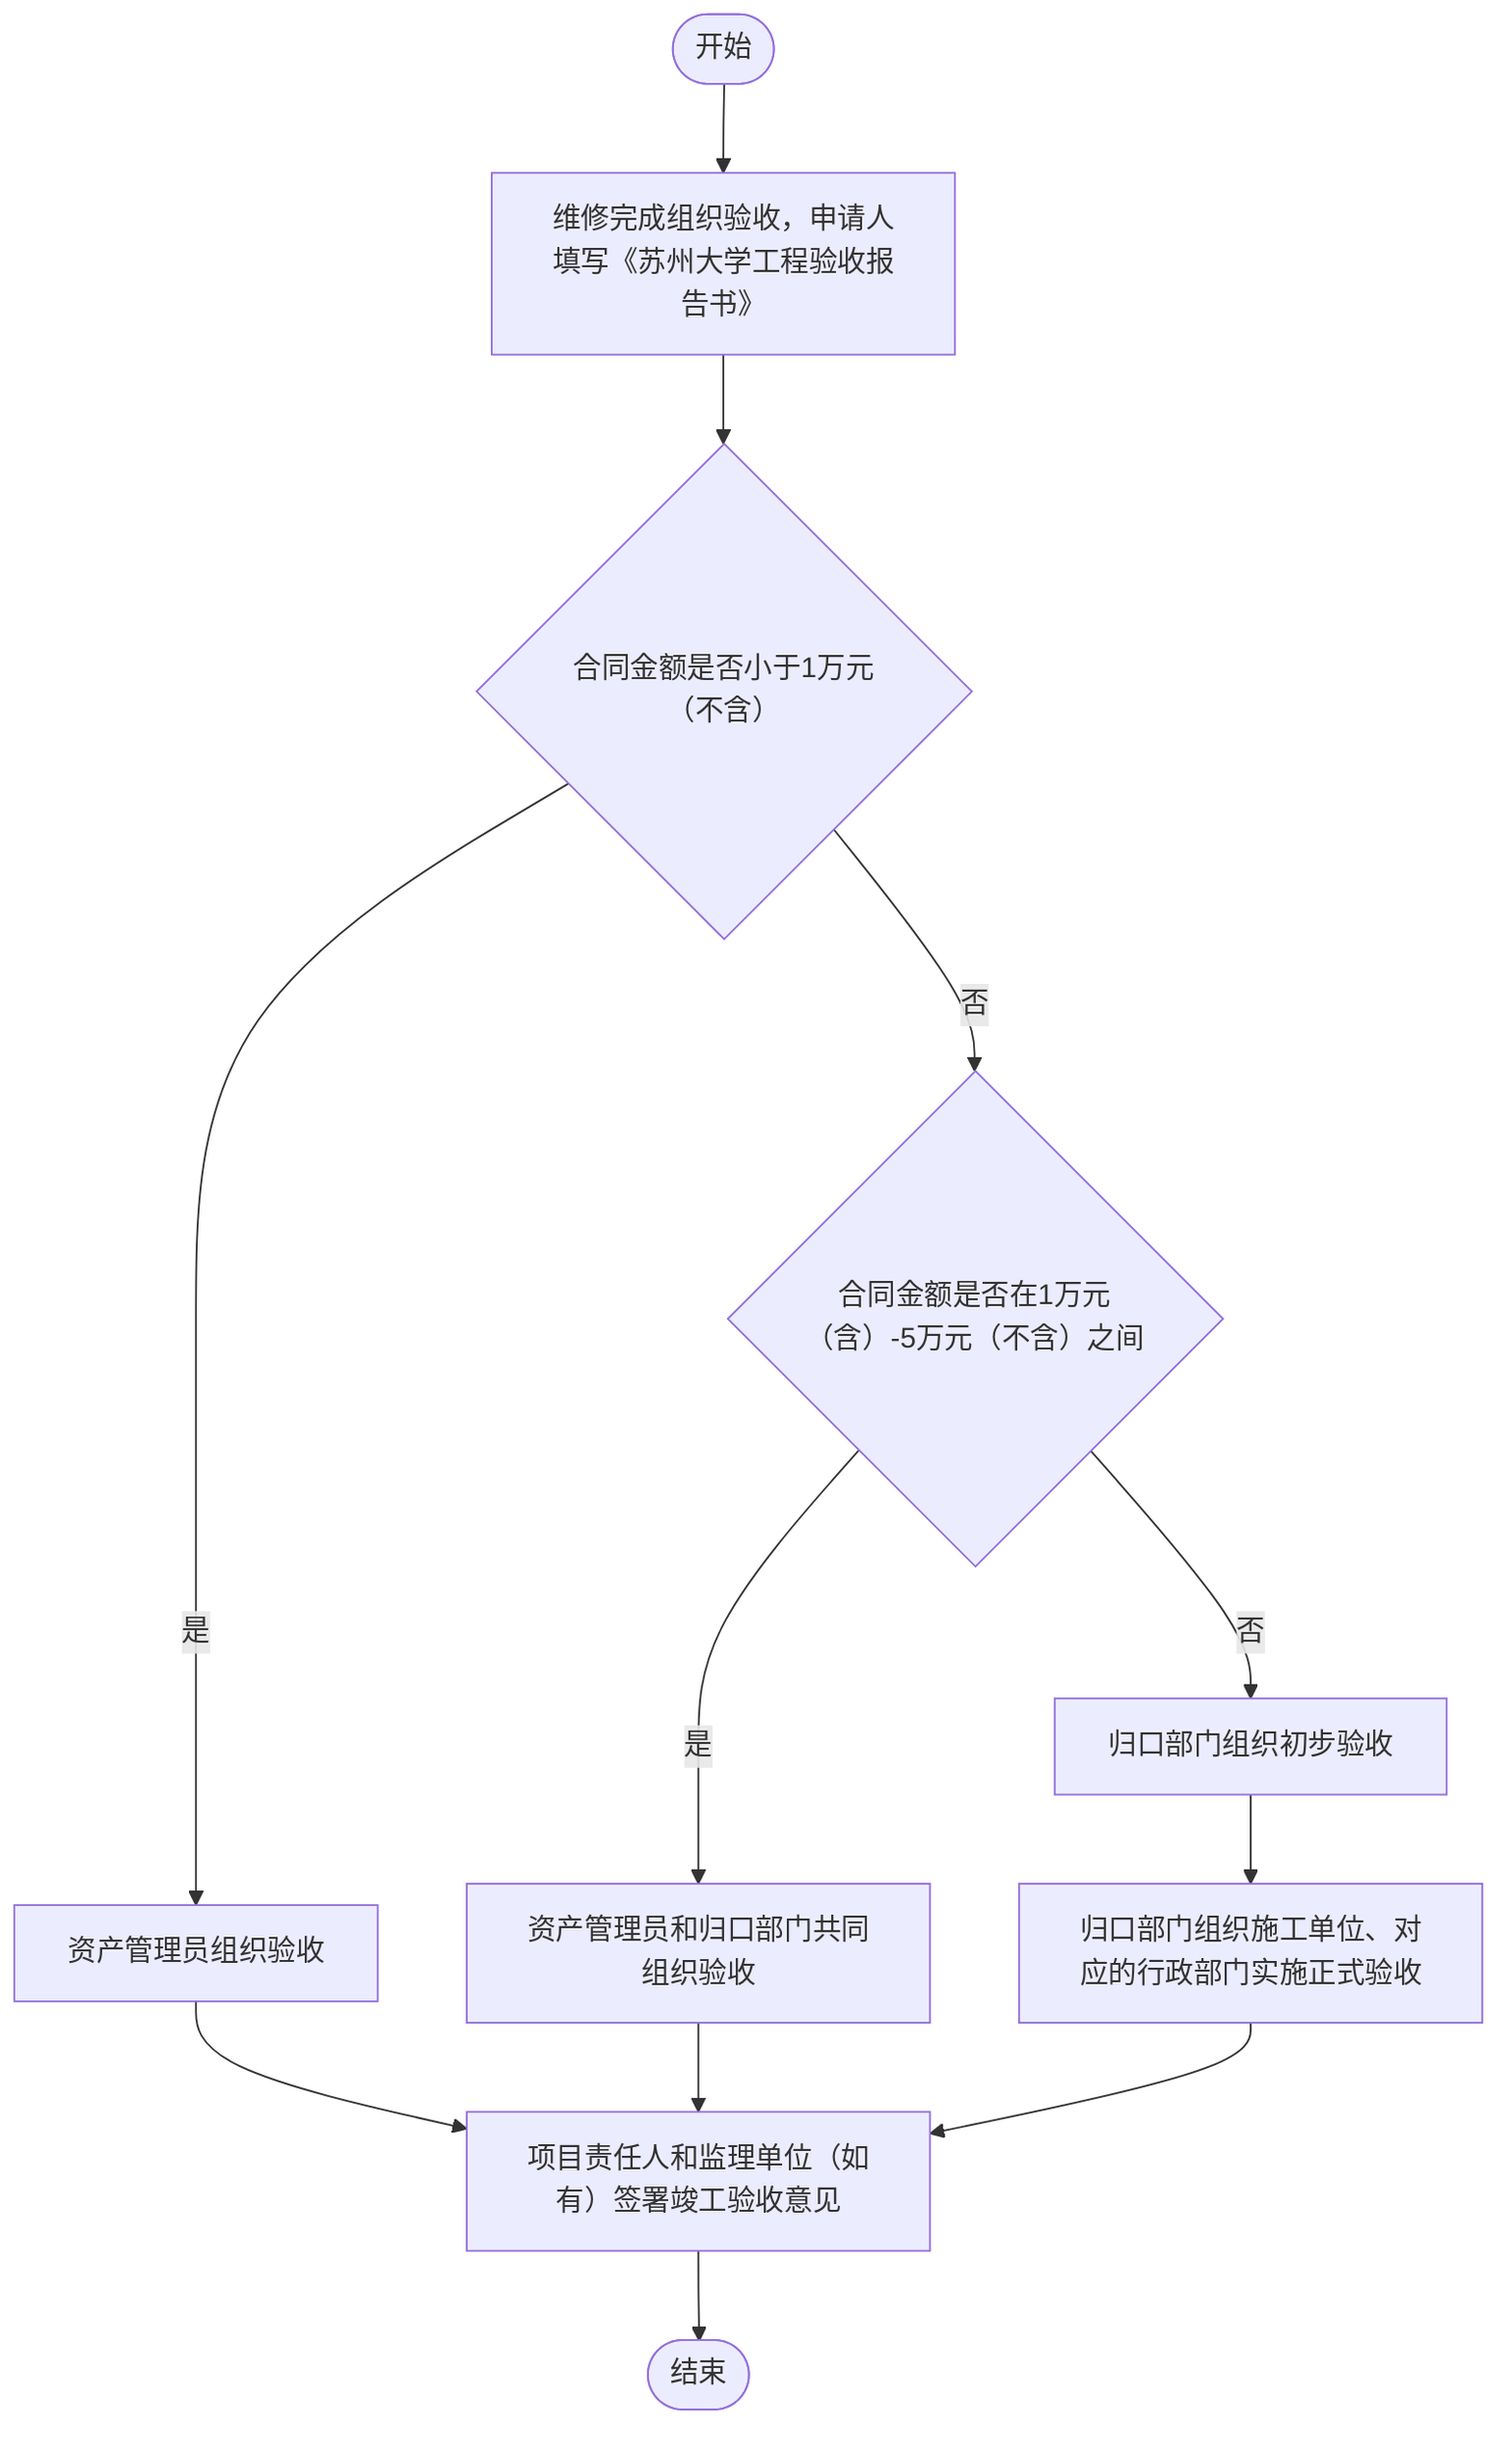 flowchart TD
    A([开始]) --> B[维修完成组织验收，申请人填写《苏州大学工程验收报告书》]
    B --> C{合同金额是否小于1万元（不含）}
    C -- 是 --> D[资产管理员组织验收]
    C -- 否 --> E{合同金额是否在1万元（含）-5万元（不含）之间}
    E -- 是 --> F[资产管理员和归口部门共同组织验收]
    E -- 否 --> G[归口部门组织初步验收]
    G --> H[归口部门组织施工单位、对应的行政部门实施正式验收]
    D --> I[项目责任人和监理单位（如有）签署竣工验收意见]
    F --> I
    H --> I
    I --> J([结束])